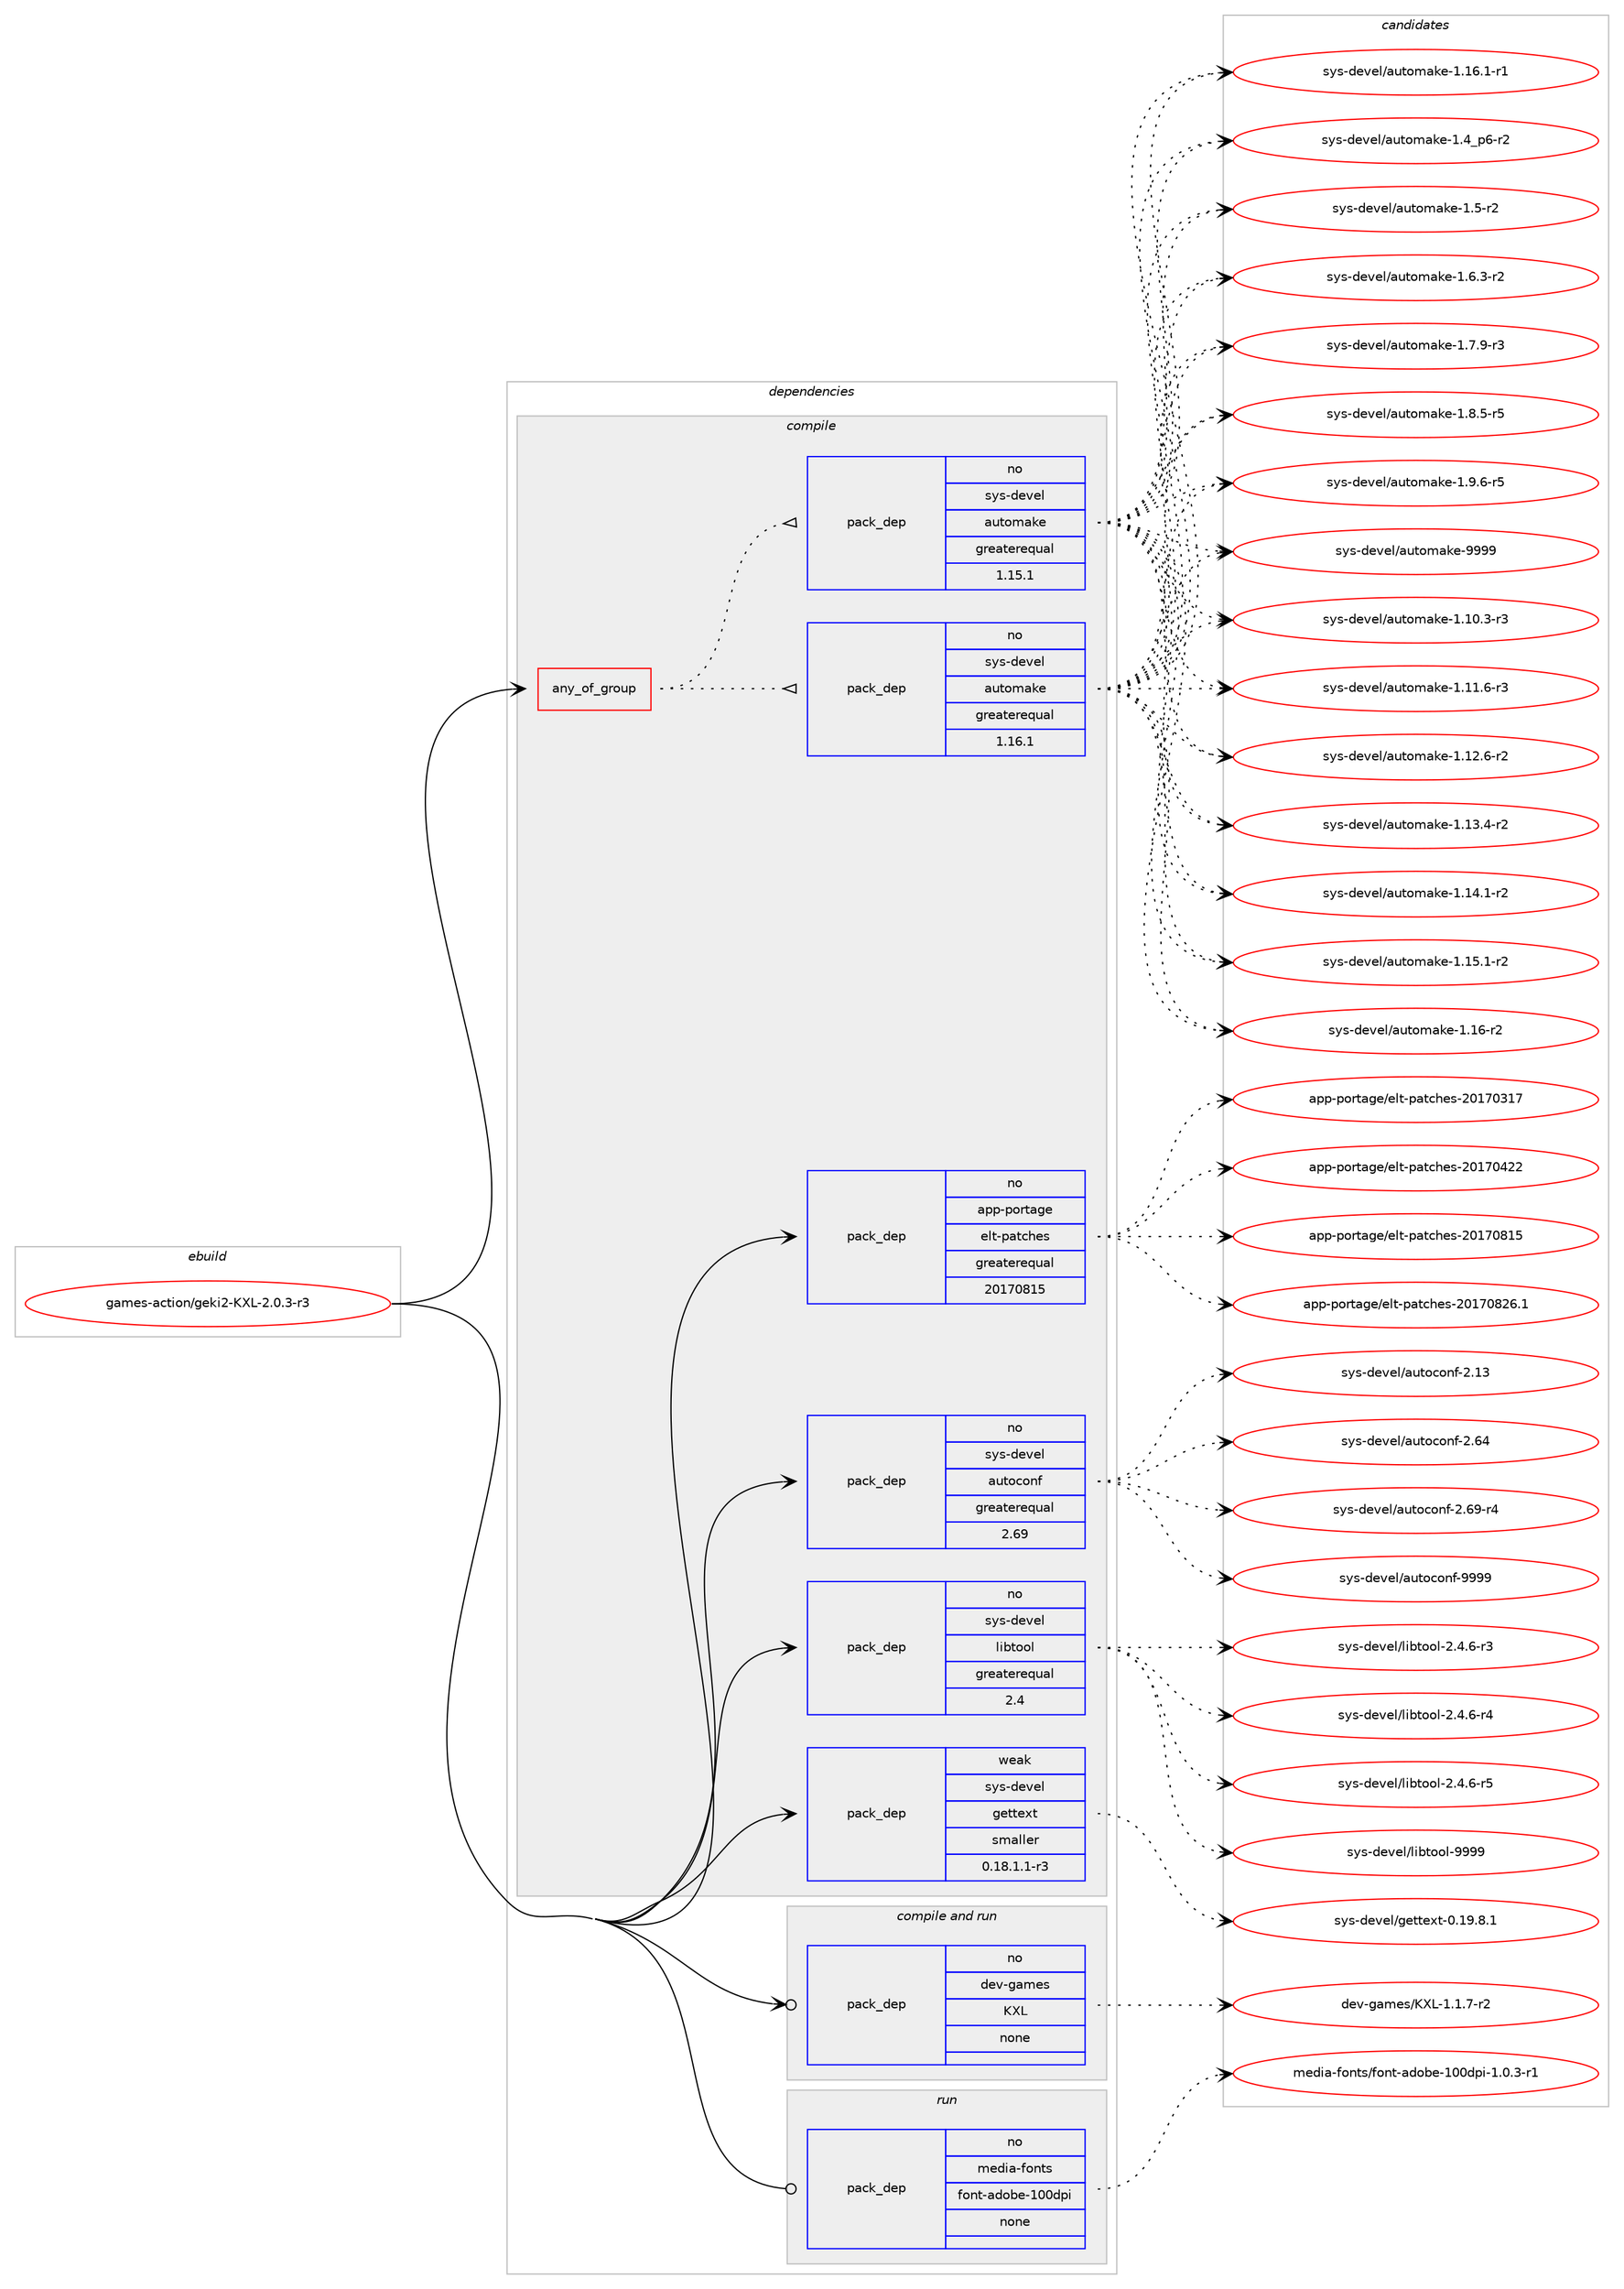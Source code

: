 digraph prolog {

# *************
# Graph options
# *************

newrank=true;
concentrate=true;
compound=true;
graph [rankdir=LR,fontname=Helvetica,fontsize=10,ranksep=1.5];#, ranksep=2.5, nodesep=0.2];
edge  [arrowhead=vee];
node  [fontname=Helvetica,fontsize=10];

# **********
# The ebuild
# **********

subgraph cluster_leftcol {
color=gray;
rank=same;
label=<<i>ebuild</i>>;
id [label="games-action/geki2-KXL-2.0.3-r3", color=red, width=4, href="../games-action/geki2-KXL-2.0.3-r3.svg"];
}

# ****************
# The dependencies
# ****************

subgraph cluster_midcol {
color=gray;
label=<<i>dependencies</i>>;
subgraph cluster_compile {
fillcolor="#eeeeee";
style=filled;
label=<<i>compile</i>>;
subgraph any93 {
dependency3487 [label=<<TABLE BORDER="0" CELLBORDER="1" CELLSPACING="0" CELLPADDING="4"><TR><TD CELLPADDING="10">any_of_group</TD></TR></TABLE>>, shape=none, color=red];subgraph pack2861 {
dependency3488 [label=<<TABLE BORDER="0" CELLBORDER="1" CELLSPACING="0" CELLPADDING="4" WIDTH="220"><TR><TD ROWSPAN="6" CELLPADDING="30">pack_dep</TD></TR><TR><TD WIDTH="110">no</TD></TR><TR><TD>sys-devel</TD></TR><TR><TD>automake</TD></TR><TR><TD>greaterequal</TD></TR><TR><TD>1.16.1</TD></TR></TABLE>>, shape=none, color=blue];
}
dependency3487:e -> dependency3488:w [weight=20,style="dotted",arrowhead="oinv"];
subgraph pack2862 {
dependency3489 [label=<<TABLE BORDER="0" CELLBORDER="1" CELLSPACING="0" CELLPADDING="4" WIDTH="220"><TR><TD ROWSPAN="6" CELLPADDING="30">pack_dep</TD></TR><TR><TD WIDTH="110">no</TD></TR><TR><TD>sys-devel</TD></TR><TR><TD>automake</TD></TR><TR><TD>greaterequal</TD></TR><TR><TD>1.15.1</TD></TR></TABLE>>, shape=none, color=blue];
}
dependency3487:e -> dependency3489:w [weight=20,style="dotted",arrowhead="oinv"];
}
id:e -> dependency3487:w [weight=20,style="solid",arrowhead="vee"];
subgraph pack2863 {
dependency3490 [label=<<TABLE BORDER="0" CELLBORDER="1" CELLSPACING="0" CELLPADDING="4" WIDTH="220"><TR><TD ROWSPAN="6" CELLPADDING="30">pack_dep</TD></TR><TR><TD WIDTH="110">no</TD></TR><TR><TD>app-portage</TD></TR><TR><TD>elt-patches</TD></TR><TR><TD>greaterequal</TD></TR><TR><TD>20170815</TD></TR></TABLE>>, shape=none, color=blue];
}
id:e -> dependency3490:w [weight=20,style="solid",arrowhead="vee"];
subgraph pack2864 {
dependency3491 [label=<<TABLE BORDER="0" CELLBORDER="1" CELLSPACING="0" CELLPADDING="4" WIDTH="220"><TR><TD ROWSPAN="6" CELLPADDING="30">pack_dep</TD></TR><TR><TD WIDTH="110">no</TD></TR><TR><TD>sys-devel</TD></TR><TR><TD>autoconf</TD></TR><TR><TD>greaterequal</TD></TR><TR><TD>2.69</TD></TR></TABLE>>, shape=none, color=blue];
}
id:e -> dependency3491:w [weight=20,style="solid",arrowhead="vee"];
subgraph pack2865 {
dependency3492 [label=<<TABLE BORDER="0" CELLBORDER="1" CELLSPACING="0" CELLPADDING="4" WIDTH="220"><TR><TD ROWSPAN="6" CELLPADDING="30">pack_dep</TD></TR><TR><TD WIDTH="110">no</TD></TR><TR><TD>sys-devel</TD></TR><TR><TD>libtool</TD></TR><TR><TD>greaterequal</TD></TR><TR><TD>2.4</TD></TR></TABLE>>, shape=none, color=blue];
}
id:e -> dependency3492:w [weight=20,style="solid",arrowhead="vee"];
subgraph pack2866 {
dependency3493 [label=<<TABLE BORDER="0" CELLBORDER="1" CELLSPACING="0" CELLPADDING="4" WIDTH="220"><TR><TD ROWSPAN="6" CELLPADDING="30">pack_dep</TD></TR><TR><TD WIDTH="110">weak</TD></TR><TR><TD>sys-devel</TD></TR><TR><TD>gettext</TD></TR><TR><TD>smaller</TD></TR><TR><TD>0.18.1.1-r3</TD></TR></TABLE>>, shape=none, color=blue];
}
id:e -> dependency3493:w [weight=20,style="solid",arrowhead="vee"];
}
subgraph cluster_compileandrun {
fillcolor="#eeeeee";
style=filled;
label=<<i>compile and run</i>>;
subgraph pack2867 {
dependency3494 [label=<<TABLE BORDER="0" CELLBORDER="1" CELLSPACING="0" CELLPADDING="4" WIDTH="220"><TR><TD ROWSPAN="6" CELLPADDING="30">pack_dep</TD></TR><TR><TD WIDTH="110">no</TD></TR><TR><TD>dev-games</TD></TR><TR><TD>KXL</TD></TR><TR><TD>none</TD></TR><TR><TD></TD></TR></TABLE>>, shape=none, color=blue];
}
id:e -> dependency3494:w [weight=20,style="solid",arrowhead="odotvee"];
}
subgraph cluster_run {
fillcolor="#eeeeee";
style=filled;
label=<<i>run</i>>;
subgraph pack2868 {
dependency3495 [label=<<TABLE BORDER="0" CELLBORDER="1" CELLSPACING="0" CELLPADDING="4" WIDTH="220"><TR><TD ROWSPAN="6" CELLPADDING="30">pack_dep</TD></TR><TR><TD WIDTH="110">no</TD></TR><TR><TD>media-fonts</TD></TR><TR><TD>font-adobe-100dpi</TD></TR><TR><TD>none</TD></TR><TR><TD></TD></TR></TABLE>>, shape=none, color=blue];
}
id:e -> dependency3495:w [weight=20,style="solid",arrowhead="odot"];
}
}

# **************
# The candidates
# **************

subgraph cluster_choices {
rank=same;
color=gray;
label=<<i>candidates</i>>;

subgraph choice2861 {
color=black;
nodesep=1;
choice11512111545100101118101108479711711611110997107101454946494846514511451 [label="sys-devel/automake-1.10.3-r3", color=red, width=4,href="../sys-devel/automake-1.10.3-r3.svg"];
choice11512111545100101118101108479711711611110997107101454946494946544511451 [label="sys-devel/automake-1.11.6-r3", color=red, width=4,href="../sys-devel/automake-1.11.6-r3.svg"];
choice11512111545100101118101108479711711611110997107101454946495046544511450 [label="sys-devel/automake-1.12.6-r2", color=red, width=4,href="../sys-devel/automake-1.12.6-r2.svg"];
choice11512111545100101118101108479711711611110997107101454946495146524511450 [label="sys-devel/automake-1.13.4-r2", color=red, width=4,href="../sys-devel/automake-1.13.4-r2.svg"];
choice11512111545100101118101108479711711611110997107101454946495246494511450 [label="sys-devel/automake-1.14.1-r2", color=red, width=4,href="../sys-devel/automake-1.14.1-r2.svg"];
choice11512111545100101118101108479711711611110997107101454946495346494511450 [label="sys-devel/automake-1.15.1-r2", color=red, width=4,href="../sys-devel/automake-1.15.1-r2.svg"];
choice1151211154510010111810110847971171161111099710710145494649544511450 [label="sys-devel/automake-1.16-r2", color=red, width=4,href="../sys-devel/automake-1.16-r2.svg"];
choice11512111545100101118101108479711711611110997107101454946495446494511449 [label="sys-devel/automake-1.16.1-r1", color=red, width=4,href="../sys-devel/automake-1.16.1-r1.svg"];
choice115121115451001011181011084797117116111109971071014549465295112544511450 [label="sys-devel/automake-1.4_p6-r2", color=red, width=4,href="../sys-devel/automake-1.4_p6-r2.svg"];
choice11512111545100101118101108479711711611110997107101454946534511450 [label="sys-devel/automake-1.5-r2", color=red, width=4,href="../sys-devel/automake-1.5-r2.svg"];
choice115121115451001011181011084797117116111109971071014549465446514511450 [label="sys-devel/automake-1.6.3-r2", color=red, width=4,href="../sys-devel/automake-1.6.3-r2.svg"];
choice115121115451001011181011084797117116111109971071014549465546574511451 [label="sys-devel/automake-1.7.9-r3", color=red, width=4,href="../sys-devel/automake-1.7.9-r3.svg"];
choice115121115451001011181011084797117116111109971071014549465646534511453 [label="sys-devel/automake-1.8.5-r5", color=red, width=4,href="../sys-devel/automake-1.8.5-r5.svg"];
choice115121115451001011181011084797117116111109971071014549465746544511453 [label="sys-devel/automake-1.9.6-r5", color=red, width=4,href="../sys-devel/automake-1.9.6-r5.svg"];
choice115121115451001011181011084797117116111109971071014557575757 [label="sys-devel/automake-9999", color=red, width=4,href="../sys-devel/automake-9999.svg"];
dependency3488:e -> choice11512111545100101118101108479711711611110997107101454946494846514511451:w [style=dotted,weight="100"];
dependency3488:e -> choice11512111545100101118101108479711711611110997107101454946494946544511451:w [style=dotted,weight="100"];
dependency3488:e -> choice11512111545100101118101108479711711611110997107101454946495046544511450:w [style=dotted,weight="100"];
dependency3488:e -> choice11512111545100101118101108479711711611110997107101454946495146524511450:w [style=dotted,weight="100"];
dependency3488:e -> choice11512111545100101118101108479711711611110997107101454946495246494511450:w [style=dotted,weight="100"];
dependency3488:e -> choice11512111545100101118101108479711711611110997107101454946495346494511450:w [style=dotted,weight="100"];
dependency3488:e -> choice1151211154510010111810110847971171161111099710710145494649544511450:w [style=dotted,weight="100"];
dependency3488:e -> choice11512111545100101118101108479711711611110997107101454946495446494511449:w [style=dotted,weight="100"];
dependency3488:e -> choice115121115451001011181011084797117116111109971071014549465295112544511450:w [style=dotted,weight="100"];
dependency3488:e -> choice11512111545100101118101108479711711611110997107101454946534511450:w [style=dotted,weight="100"];
dependency3488:e -> choice115121115451001011181011084797117116111109971071014549465446514511450:w [style=dotted,weight="100"];
dependency3488:e -> choice115121115451001011181011084797117116111109971071014549465546574511451:w [style=dotted,weight="100"];
dependency3488:e -> choice115121115451001011181011084797117116111109971071014549465646534511453:w [style=dotted,weight="100"];
dependency3488:e -> choice115121115451001011181011084797117116111109971071014549465746544511453:w [style=dotted,weight="100"];
dependency3488:e -> choice115121115451001011181011084797117116111109971071014557575757:w [style=dotted,weight="100"];
}
subgraph choice2862 {
color=black;
nodesep=1;
choice11512111545100101118101108479711711611110997107101454946494846514511451 [label="sys-devel/automake-1.10.3-r3", color=red, width=4,href="../sys-devel/automake-1.10.3-r3.svg"];
choice11512111545100101118101108479711711611110997107101454946494946544511451 [label="sys-devel/automake-1.11.6-r3", color=red, width=4,href="../sys-devel/automake-1.11.6-r3.svg"];
choice11512111545100101118101108479711711611110997107101454946495046544511450 [label="sys-devel/automake-1.12.6-r2", color=red, width=4,href="../sys-devel/automake-1.12.6-r2.svg"];
choice11512111545100101118101108479711711611110997107101454946495146524511450 [label="sys-devel/automake-1.13.4-r2", color=red, width=4,href="../sys-devel/automake-1.13.4-r2.svg"];
choice11512111545100101118101108479711711611110997107101454946495246494511450 [label="sys-devel/automake-1.14.1-r2", color=red, width=4,href="../sys-devel/automake-1.14.1-r2.svg"];
choice11512111545100101118101108479711711611110997107101454946495346494511450 [label="sys-devel/automake-1.15.1-r2", color=red, width=4,href="../sys-devel/automake-1.15.1-r2.svg"];
choice1151211154510010111810110847971171161111099710710145494649544511450 [label="sys-devel/automake-1.16-r2", color=red, width=4,href="../sys-devel/automake-1.16-r2.svg"];
choice11512111545100101118101108479711711611110997107101454946495446494511449 [label="sys-devel/automake-1.16.1-r1", color=red, width=4,href="../sys-devel/automake-1.16.1-r1.svg"];
choice115121115451001011181011084797117116111109971071014549465295112544511450 [label="sys-devel/automake-1.4_p6-r2", color=red, width=4,href="../sys-devel/automake-1.4_p6-r2.svg"];
choice11512111545100101118101108479711711611110997107101454946534511450 [label="sys-devel/automake-1.5-r2", color=red, width=4,href="../sys-devel/automake-1.5-r2.svg"];
choice115121115451001011181011084797117116111109971071014549465446514511450 [label="sys-devel/automake-1.6.3-r2", color=red, width=4,href="../sys-devel/automake-1.6.3-r2.svg"];
choice115121115451001011181011084797117116111109971071014549465546574511451 [label="sys-devel/automake-1.7.9-r3", color=red, width=4,href="../sys-devel/automake-1.7.9-r3.svg"];
choice115121115451001011181011084797117116111109971071014549465646534511453 [label="sys-devel/automake-1.8.5-r5", color=red, width=4,href="../sys-devel/automake-1.8.5-r5.svg"];
choice115121115451001011181011084797117116111109971071014549465746544511453 [label="sys-devel/automake-1.9.6-r5", color=red, width=4,href="../sys-devel/automake-1.9.6-r5.svg"];
choice115121115451001011181011084797117116111109971071014557575757 [label="sys-devel/automake-9999", color=red, width=4,href="../sys-devel/automake-9999.svg"];
dependency3489:e -> choice11512111545100101118101108479711711611110997107101454946494846514511451:w [style=dotted,weight="100"];
dependency3489:e -> choice11512111545100101118101108479711711611110997107101454946494946544511451:w [style=dotted,weight="100"];
dependency3489:e -> choice11512111545100101118101108479711711611110997107101454946495046544511450:w [style=dotted,weight="100"];
dependency3489:e -> choice11512111545100101118101108479711711611110997107101454946495146524511450:w [style=dotted,weight="100"];
dependency3489:e -> choice11512111545100101118101108479711711611110997107101454946495246494511450:w [style=dotted,weight="100"];
dependency3489:e -> choice11512111545100101118101108479711711611110997107101454946495346494511450:w [style=dotted,weight="100"];
dependency3489:e -> choice1151211154510010111810110847971171161111099710710145494649544511450:w [style=dotted,weight="100"];
dependency3489:e -> choice11512111545100101118101108479711711611110997107101454946495446494511449:w [style=dotted,weight="100"];
dependency3489:e -> choice115121115451001011181011084797117116111109971071014549465295112544511450:w [style=dotted,weight="100"];
dependency3489:e -> choice11512111545100101118101108479711711611110997107101454946534511450:w [style=dotted,weight="100"];
dependency3489:e -> choice115121115451001011181011084797117116111109971071014549465446514511450:w [style=dotted,weight="100"];
dependency3489:e -> choice115121115451001011181011084797117116111109971071014549465546574511451:w [style=dotted,weight="100"];
dependency3489:e -> choice115121115451001011181011084797117116111109971071014549465646534511453:w [style=dotted,weight="100"];
dependency3489:e -> choice115121115451001011181011084797117116111109971071014549465746544511453:w [style=dotted,weight="100"];
dependency3489:e -> choice115121115451001011181011084797117116111109971071014557575757:w [style=dotted,weight="100"];
}
subgraph choice2863 {
color=black;
nodesep=1;
choice97112112451121111141169710310147101108116451129711699104101115455048495548514955 [label="app-portage/elt-patches-20170317", color=red, width=4,href="../app-portage/elt-patches-20170317.svg"];
choice97112112451121111141169710310147101108116451129711699104101115455048495548525050 [label="app-portage/elt-patches-20170422", color=red, width=4,href="../app-portage/elt-patches-20170422.svg"];
choice97112112451121111141169710310147101108116451129711699104101115455048495548564953 [label="app-portage/elt-patches-20170815", color=red, width=4,href="../app-portage/elt-patches-20170815.svg"];
choice971121124511211111411697103101471011081164511297116991041011154550484955485650544649 [label="app-portage/elt-patches-20170826.1", color=red, width=4,href="../app-portage/elt-patches-20170826.1.svg"];
dependency3490:e -> choice97112112451121111141169710310147101108116451129711699104101115455048495548514955:w [style=dotted,weight="100"];
dependency3490:e -> choice97112112451121111141169710310147101108116451129711699104101115455048495548525050:w [style=dotted,weight="100"];
dependency3490:e -> choice97112112451121111141169710310147101108116451129711699104101115455048495548564953:w [style=dotted,weight="100"];
dependency3490:e -> choice971121124511211111411697103101471011081164511297116991041011154550484955485650544649:w [style=dotted,weight="100"];
}
subgraph choice2864 {
color=black;
nodesep=1;
choice115121115451001011181011084797117116111991111101024550464951 [label="sys-devel/autoconf-2.13", color=red, width=4,href="../sys-devel/autoconf-2.13.svg"];
choice115121115451001011181011084797117116111991111101024550465452 [label="sys-devel/autoconf-2.64", color=red, width=4,href="../sys-devel/autoconf-2.64.svg"];
choice1151211154510010111810110847971171161119911111010245504654574511452 [label="sys-devel/autoconf-2.69-r4", color=red, width=4,href="../sys-devel/autoconf-2.69-r4.svg"];
choice115121115451001011181011084797117116111991111101024557575757 [label="sys-devel/autoconf-9999", color=red, width=4,href="../sys-devel/autoconf-9999.svg"];
dependency3491:e -> choice115121115451001011181011084797117116111991111101024550464951:w [style=dotted,weight="100"];
dependency3491:e -> choice115121115451001011181011084797117116111991111101024550465452:w [style=dotted,weight="100"];
dependency3491:e -> choice1151211154510010111810110847971171161119911111010245504654574511452:w [style=dotted,weight="100"];
dependency3491:e -> choice115121115451001011181011084797117116111991111101024557575757:w [style=dotted,weight="100"];
}
subgraph choice2865 {
color=black;
nodesep=1;
choice1151211154510010111810110847108105981161111111084550465246544511451 [label="sys-devel/libtool-2.4.6-r3", color=red, width=4,href="../sys-devel/libtool-2.4.6-r3.svg"];
choice1151211154510010111810110847108105981161111111084550465246544511452 [label="sys-devel/libtool-2.4.6-r4", color=red, width=4,href="../sys-devel/libtool-2.4.6-r4.svg"];
choice1151211154510010111810110847108105981161111111084550465246544511453 [label="sys-devel/libtool-2.4.6-r5", color=red, width=4,href="../sys-devel/libtool-2.4.6-r5.svg"];
choice1151211154510010111810110847108105981161111111084557575757 [label="sys-devel/libtool-9999", color=red, width=4,href="../sys-devel/libtool-9999.svg"];
dependency3492:e -> choice1151211154510010111810110847108105981161111111084550465246544511451:w [style=dotted,weight="100"];
dependency3492:e -> choice1151211154510010111810110847108105981161111111084550465246544511452:w [style=dotted,weight="100"];
dependency3492:e -> choice1151211154510010111810110847108105981161111111084550465246544511453:w [style=dotted,weight="100"];
dependency3492:e -> choice1151211154510010111810110847108105981161111111084557575757:w [style=dotted,weight="100"];
}
subgraph choice2866 {
color=black;
nodesep=1;
choice1151211154510010111810110847103101116116101120116454846495746564649 [label="sys-devel/gettext-0.19.8.1", color=red, width=4,href="../sys-devel/gettext-0.19.8.1.svg"];
dependency3493:e -> choice1151211154510010111810110847103101116116101120116454846495746564649:w [style=dotted,weight="100"];
}
subgraph choice2867 {
color=black;
nodesep=1;
choice1001011184510397109101115477588764549464946554511450 [label="dev-games/KXL-1.1.7-r2", color=red, width=4,href="../dev-games/KXL-1.1.7-r2.svg"];
dependency3494:e -> choice1001011184510397109101115477588764549464946554511450:w [style=dotted,weight="100"];
}
subgraph choice2868 {
color=black;
nodesep=1;
choice109101100105974510211111011611547102111110116459710011198101454948481001121054549464846514511449 [label="media-fonts/font-adobe-100dpi-1.0.3-r1", color=red, width=4,href="../media-fonts/font-adobe-100dpi-1.0.3-r1.svg"];
dependency3495:e -> choice109101100105974510211111011611547102111110116459710011198101454948481001121054549464846514511449:w [style=dotted,weight="100"];
}
}

}
